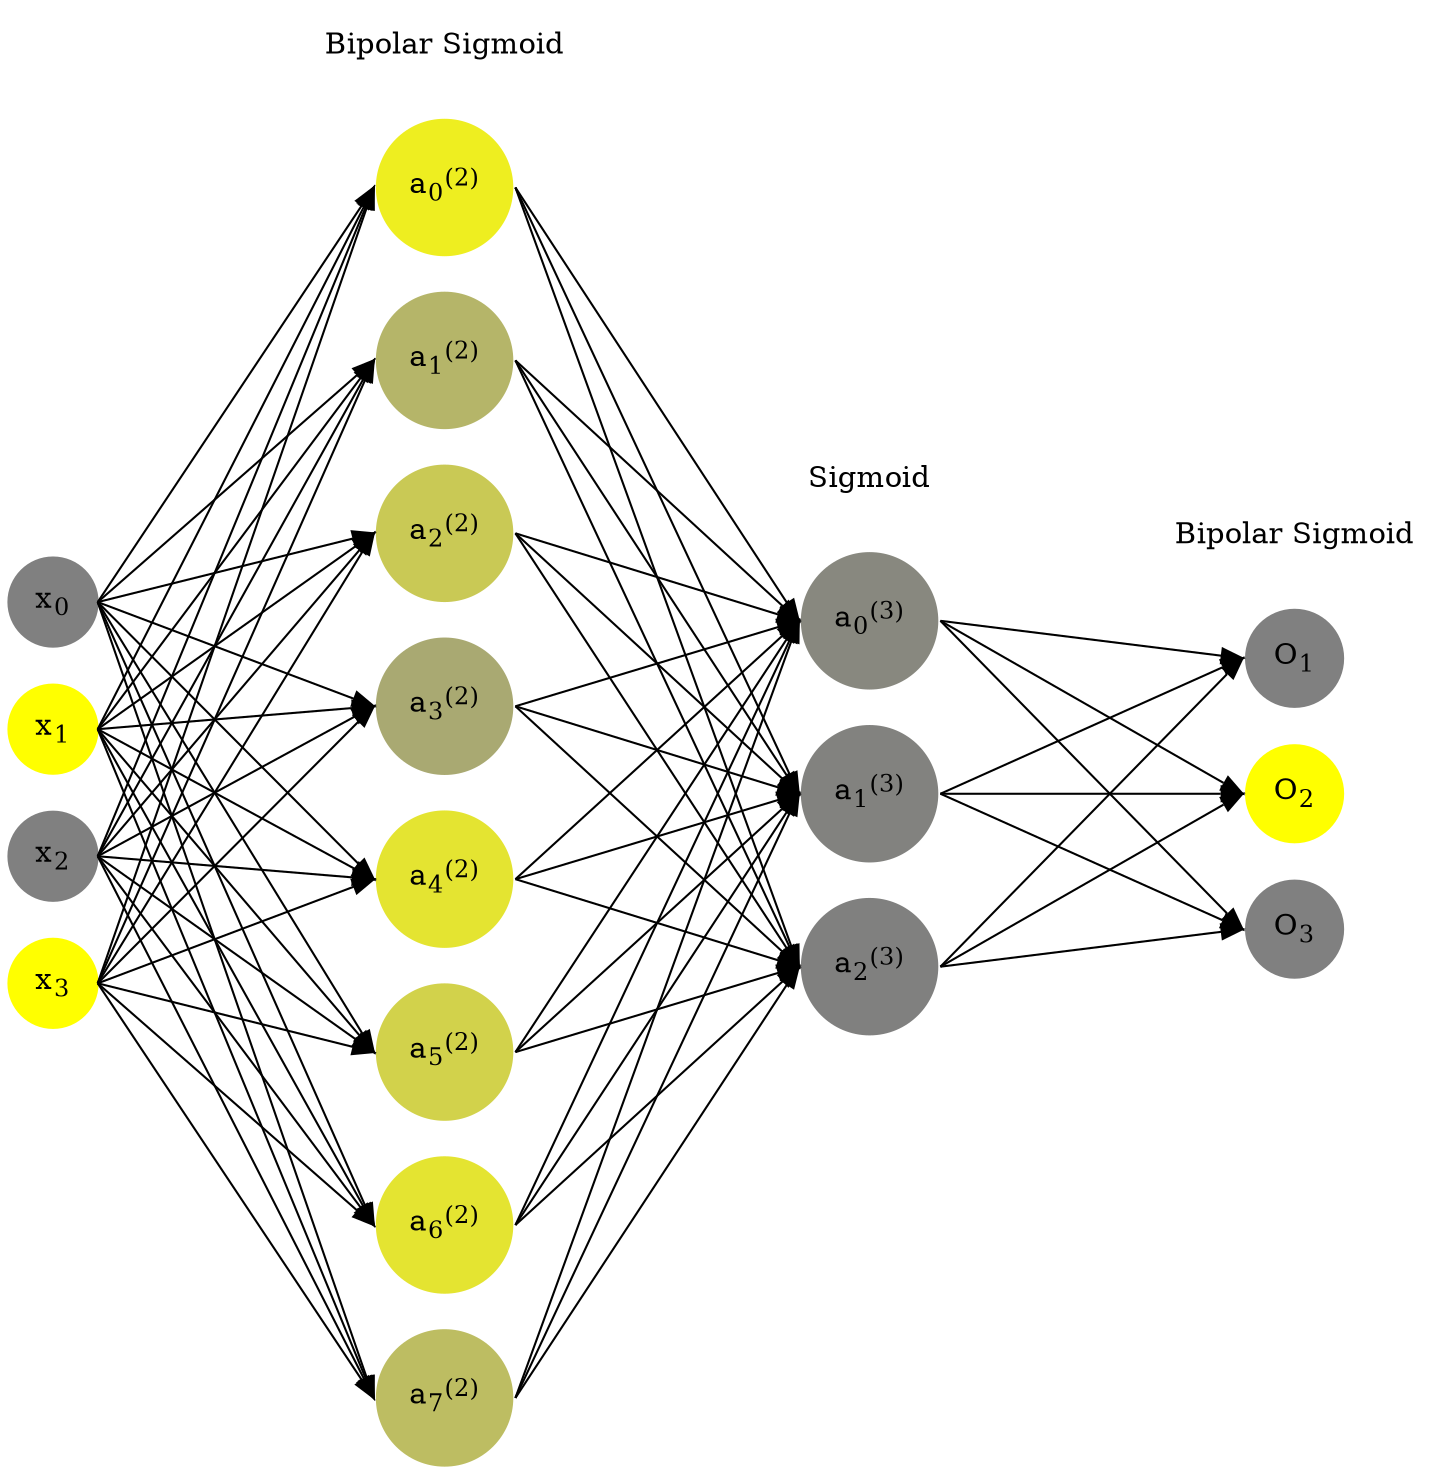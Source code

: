 digraph G {
	rankdir = LR;
	splines=false;
	edge[style=invis];
	ranksep= 1.4;
	{
	node [shape=circle, color="0.1667, 0.0, 0.5", style=filled, fillcolor="0.1667, 0.0, 0.5"];
	x0 [label=<x<sub>0</sub>>];
	}
	{
	node [shape=circle, color="0.1667, 1.0, 1.0", style=filled, fillcolor="0.1667, 1.0, 1.0"];
	x1 [label=<x<sub>1</sub>>];
	}
	{
	node [shape=circle, color="0.1667, 0.0, 0.5", style=filled, fillcolor="0.1667, 0.0, 0.5"];
	x2 [label=<x<sub>2</sub>>];
	}
	{
	node [shape=circle, color="0.1667, 1.0, 1.0", style=filled, fillcolor="0.1667, 1.0, 1.0"];
	x3 [label=<x<sub>3</sub>>];
	}
	{
	node [shape=circle, color="0.1667, 0.862948, 0.931474", style=filled, fillcolor="0.1667, 0.862948, 0.931474"];
	a02 [label=<a<sub>0</sub><sup>(2)</sup>>];
	}
	{
	node [shape=circle, color="0.1667, 0.418414, 0.709207", style=filled, fillcolor="0.1667, 0.418414, 0.709207"];
	a12 [label=<a<sub>1</sub><sup>(2)</sup>>];
	}
	{
	node [shape=circle, color="0.1667, 0.577761, 0.788881", style=filled, fillcolor="0.1667, 0.577761, 0.788881"];
	a22 [label=<a<sub>2</sub><sup>(2)</sup>>];
	}
	{
	node [shape=circle, color="0.1667, 0.321134, 0.660567", style=filled, fillcolor="0.1667, 0.321134, 0.660567"];
	a32 [label=<a<sub>3</sub><sup>(2)</sup>>];
	}
	{
	node [shape=circle, color="0.1667, 0.782175, 0.891088", style=filled, fillcolor="0.1667, 0.782175, 0.891088"];
	a42 [label=<a<sub>4</sub><sup>(2)</sup>>];
	}
	{
	node [shape=circle, color="0.1667, 0.641408, 0.820704", style=filled, fillcolor="0.1667, 0.641408, 0.820704"];
	a52 [label=<a<sub>5</sub><sup>(2)</sup>>];
	}
	{
	node [shape=circle, color="0.1667, 0.783371, 0.891686", style=filled, fillcolor="0.1667, 0.783371, 0.891686"];
	a62 [label=<a<sub>6</sub><sup>(2)</sup>>];
	}
	{
	node [shape=circle, color="0.1667, 0.481133, 0.740566", style=filled, fillcolor="0.1667, 0.481133, 0.740566"];
	a72 [label=<a<sub>7</sub><sup>(2)</sup>>];
	}
	{
	node [shape=circle, color="0.1667, 0.063034, 0.531517", style=filled, fillcolor="0.1667, 0.063034, 0.531517"];
	a03 [label=<a<sub>0</sub><sup>(3)</sup>>];
	}
	{
	node [shape=circle, color="0.1667, 0.022444, 0.511222", style=filled, fillcolor="0.1667, 0.022444, 0.511222"];
	a13 [label=<a<sub>1</sub><sup>(3)</sup>>];
	}
	{
	node [shape=circle, color="0.1667, 0.001033, 0.500517", style=filled, fillcolor="0.1667, 0.001033, 0.500517"];
	a23 [label=<a<sub>2</sub><sup>(3)</sup>>];
	}
	{
	node [shape=circle, color="0.1667, 0.0, 0.5", style=filled, fillcolor="0.1667, 0.0, 0.5"];
	O1 [label=<O<sub>1</sub>>];
	}
	{
	node [shape=circle, color="0.1667, 1.0, 1.0", style=filled, fillcolor="0.1667, 1.0, 1.0"];
	O2 [label=<O<sub>2</sub>>];
	}
	{
	node [shape=circle, color="0.1667, 0.0, 0.5", style=filled, fillcolor="0.1667, 0.0, 0.5"];
	O3 [label=<O<sub>3</sub>>];
	}
	{
	rank=same;
	x0->x1->x2->x3;
	}
	{
	rank=same;
	a02->a12->a22->a32->a42->a52->a62->a72;
	}
	{
	rank=same;
	a03->a13->a23;
	}
	{
	rank=same;
	O1->O2->O3;
	}
	l1 [shape=plaintext,label="Bipolar Sigmoid"];
	l1->a02;
	{rank=same; l1;a02};
	l2 [shape=plaintext,label="Sigmoid"];
	l2->a03;
	{rank=same; l2;a03};
	l3 [shape=plaintext,label="Bipolar Sigmoid"];
	l3->O1;
	{rank=same; l3;O1};
edge[style=solid, tailport=e, headport=w];
	{x0;x1;x2;x3} -> {a02;a12;a22;a32;a42;a52;a62;a72};
	{a02;a12;a22;a32;a42;a52;a62;a72} -> {a03;a13;a23};
	{a03;a13;a23} -> {O1,O2,O3};
}